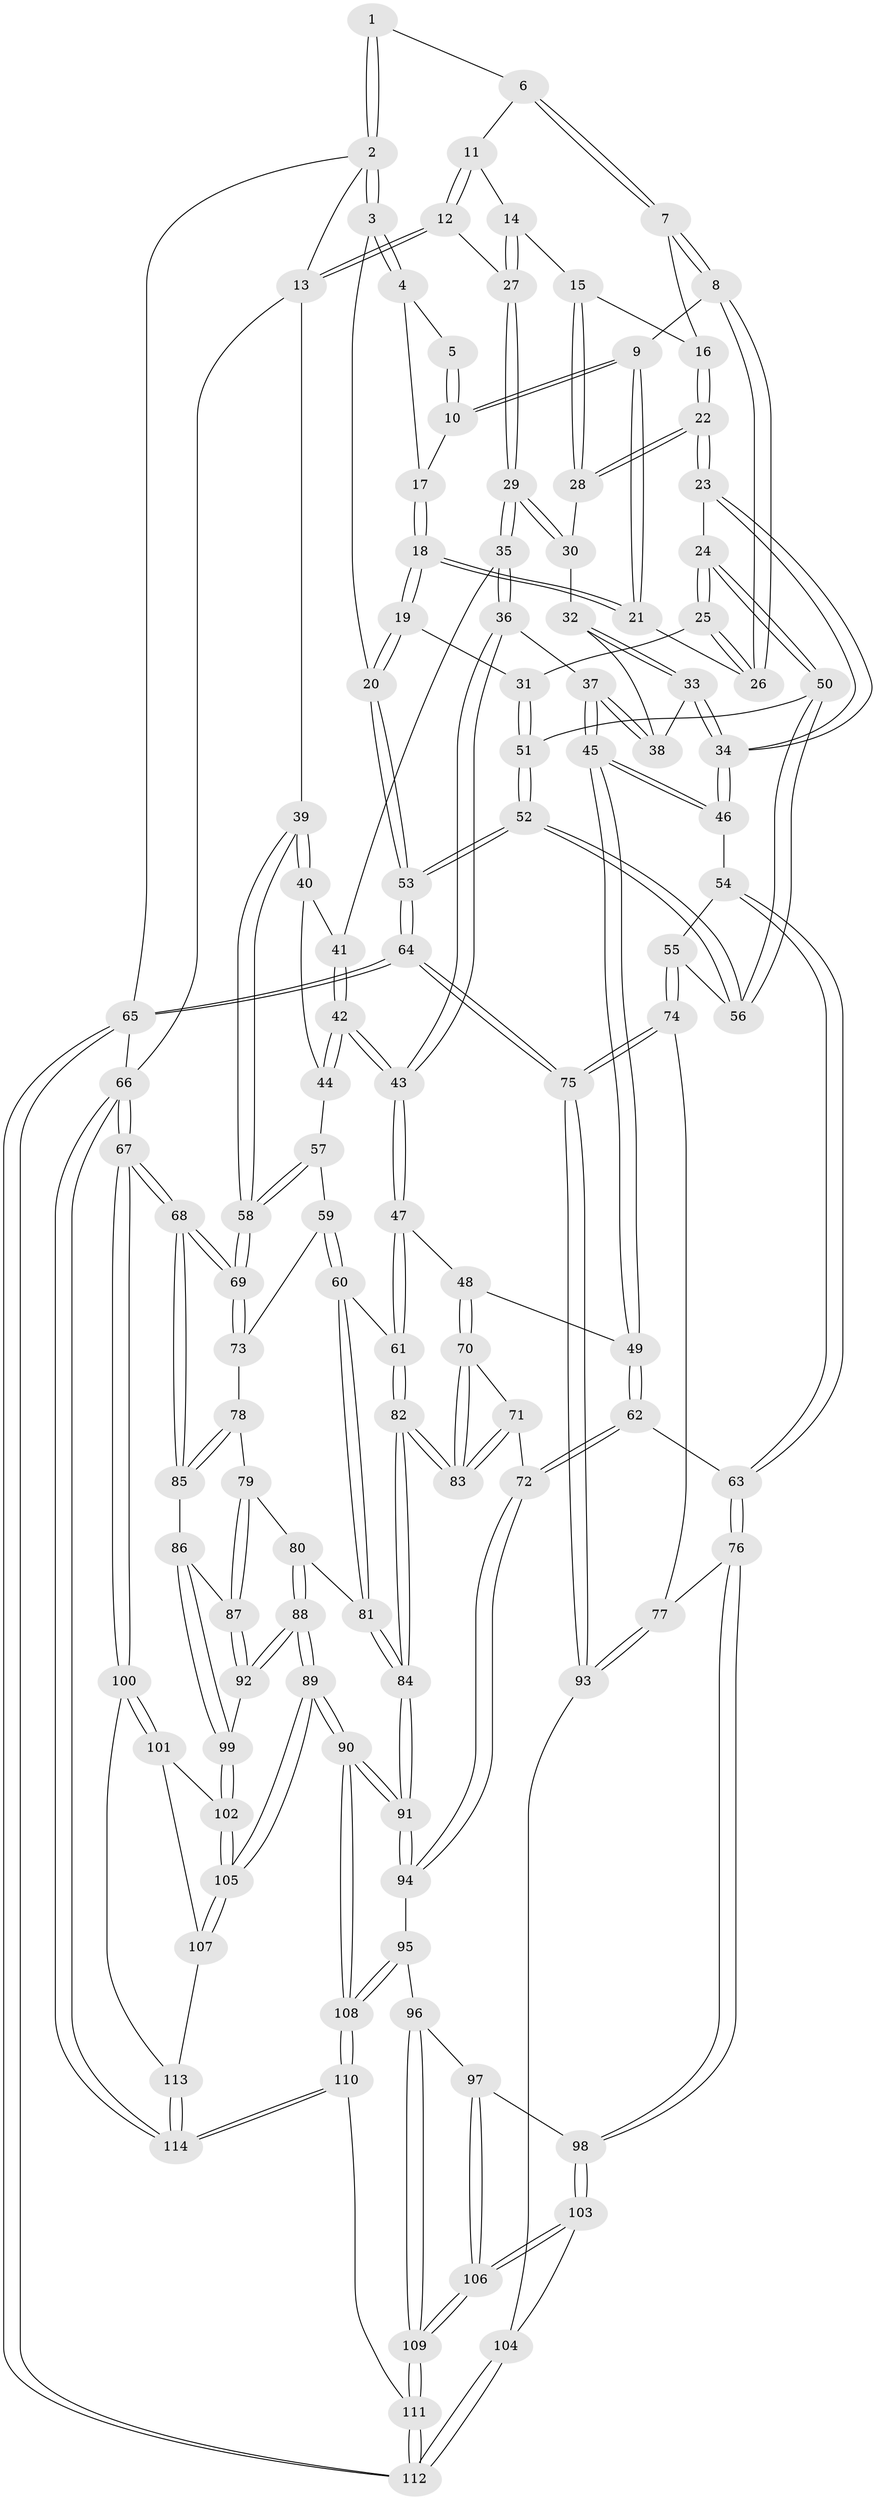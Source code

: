 // coarse degree distribution, {6: 0.11764705882352941, 3: 0.35294117647058826, 5: 0.3235294117647059, 4: 0.14705882352941177, 7: 0.029411764705882353, 2: 0.029411764705882353}
// Generated by graph-tools (version 1.1) at 2025/21/03/04/25 18:21:12]
// undirected, 114 vertices, 282 edges
graph export_dot {
graph [start="1"]
  node [color=gray90,style=filled];
  1 [pos="+0.13577140796374298+0"];
  2 [pos="+0+0"];
  3 [pos="+0+0.07213776459380952"];
  4 [pos="+0.07665429756413233+0.04381651029864341"];
  5 [pos="+0.1329620966457555+0"];
  6 [pos="+0.38853525381837783+0"];
  7 [pos="+0.25972419248512807+0.10435905866482253"];
  8 [pos="+0.24314537660812538+0.10947379483889998"];
  9 [pos="+0.2186181841379908+0.10059805492610095"];
  10 [pos="+0.20514537898925073+0.08827792239326235"];
  11 [pos="+0.4043018449421421+0"];
  12 [pos="+0.8338976720608025+0"];
  13 [pos="+1+0"];
  14 [pos="+0.42439371846046803+0.09448691653987121"];
  15 [pos="+0.4196473717657015+0.10470614339199033"];
  16 [pos="+0.2761772843949748+0.10983109161770445"];
  17 [pos="+0.08823801231222404+0.0821655691203396"];
  18 [pos="+0.03885772991553556+0.2054195055307429"];
  19 [pos="+0+0.2611278013840206"];
  20 [pos="+0+0.2636667933236858"];
  21 [pos="+0.1303633282487562+0.18017434950924885"];
  22 [pos="+0.3633545024609449+0.2547098253320187"];
  23 [pos="+0.3342863214007299+0.33555575228343837"];
  24 [pos="+0.31582755701967447+0.3307196277473881"];
  25 [pos="+0.25205623528753013+0.29137445786656924"];
  26 [pos="+0.23292354435481413+0.2211671597327051"];
  27 [pos="+0.7342493659675394+0.09034902188153776"];
  28 [pos="+0.425714639055263+0.16662750409369265"];
  29 [pos="+0.7309989359677745+0.12366402781239373"];
  30 [pos="+0.5470912920382752+0.22082937541368947"];
  31 [pos="+0.051615502372315276+0.30350239703459814"];
  32 [pos="+0.5442631698337193+0.228551701198055"];
  33 [pos="+0.4032372497131706+0.3202087836846823"];
  34 [pos="+0.3406270696702799+0.34332657300334346"];
  35 [pos="+0.7374724328128178+0.1437685583981092"];
  36 [pos="+0.6888205255397114+0.26988130506439534"];
  37 [pos="+0.5612303608556958+0.35514092251265744"];
  38 [pos="+0.5434047530960883+0.3124342841579183"];
  39 [pos="+1+0.12971939193430757"];
  40 [pos="+0.8785173039265163+0.28078717583615953"];
  41 [pos="+0.8066505241697145+0.22529320960087004"];
  42 [pos="+0.7490103930838347+0.4452457608335607"];
  43 [pos="+0.6799464363098138+0.49306717394391336"];
  44 [pos="+0.9077117368110974+0.3998233605195405"];
  45 [pos="+0.5503332309091601+0.47077804643513077"];
  46 [pos="+0.36879016612948556+0.4141600442397735"];
  47 [pos="+0.6755948098632505+0.499633995096528"];
  48 [pos="+0.5869315437700809+0.49106346942723"];
  49 [pos="+0.5623848445099863+0.482654554151373"];
  50 [pos="+0.13181560558285485+0.45338137012066904"];
  51 [pos="+0.11258791267291188+0.4383823853690317"];
  52 [pos="+0+0.5480823848220429"];
  53 [pos="+0+0.6038920725639302"];
  54 [pos="+0.35777958876212623+0.43558003697599074"];
  55 [pos="+0.17292053791139886+0.5378859884941208"];
  56 [pos="+0.16226817634808352+0.5224002356694852"];
  57 [pos="+0.9149478447508703+0.40675772310308167"];
  58 [pos="+1+0.5365482327436002"];
  59 [pos="+0.8284041952556114+0.5629596912518493"];
  60 [pos="+0.7404756802251689+0.555786273246881"];
  61 [pos="+0.6944655005020712+0.5278939606408084"];
  62 [pos="+0.4236261728766628+0.6655041242723112"];
  63 [pos="+0.34999350223930475+0.6467388628112397"];
  64 [pos="+0+0.7557344339238559"];
  65 [pos="+0+1"];
  66 [pos="+1+1"];
  67 [pos="+1+1"];
  68 [pos="+1+0.5621734143741163"];
  69 [pos="+1+0.5549465126517048"];
  70 [pos="+0.5659708034652859+0.6383248141978775"];
  71 [pos="+0.5250739523023918+0.6553333320559677"];
  72 [pos="+0.4373237243041037+0.681125146085539"];
  73 [pos="+0.8370581587919665+0.5680011547874225"];
  74 [pos="+0.17323977214640573+0.5502429118448098"];
  75 [pos="+0+0.7495098345849962"];
  76 [pos="+0.2867442601586164+0.6737781199341327"];
  77 [pos="+0.251223202573622+0.6568738480234837"];
  78 [pos="+0.8680146272326347+0.6550530214955815"];
  79 [pos="+0.8222579070892504+0.6889220816326356"];
  80 [pos="+0.7940334124572395+0.6872617302957884"];
  81 [pos="+0.7737830847290372+0.6697812441202513"];
  82 [pos="+0.6333402475270228+0.7542165914846339"];
  83 [pos="+0.6086840712171275+0.7141479283468223"];
  84 [pos="+0.6334696276592602+0.7659763970219936"];
  85 [pos="+0.9584716413999516+0.6851487513529115"];
  86 [pos="+0.9327948825800183+0.728243616935252"];
  87 [pos="+0.841084218573171+0.7206128682165982"];
  88 [pos="+0.7546445693335606+0.8430385940625448"];
  89 [pos="+0.7331550538422872+0.8736317020003067"];
  90 [pos="+0.6458941988162752+0.8958450380456778"];
  91 [pos="+0.6181059455070862+0.8342534858240422"];
  92 [pos="+0.8352932685485279+0.7755889327584201"];
  93 [pos="+0.0029375967995606445+0.7690334906923899"];
  94 [pos="+0.4806047750399882+0.7588983939134192"];
  95 [pos="+0.3823707909483102+0.8340367773756737"];
  96 [pos="+0.3732239437486378+0.835972503424371"];
  97 [pos="+0.3076750983472774+0.7828844725471178"];
  98 [pos="+0.279789747583806+0.738516437021543"];
  99 [pos="+0.9222852445560201+0.7652681778208477"];
  100 [pos="+1+1"];
  101 [pos="+0.9366059586417231+0.8094985115982669"];
  102 [pos="+0.9235508746967181+0.7704487176123094"];
  103 [pos="+0.17658779231423097+0.8376531516790433"];
  104 [pos="+0.05109817427294781+0.7939252488299265"];
  105 [pos="+0.7717100767914987+0.8828822126223869"];
  106 [pos="+0.24459846533087187+0.9660928167617544"];
  107 [pos="+0.8068564287212916+0.892820007299616"];
  108 [pos="+0.5851711125714881+1"];
  109 [pos="+0.26969473681107037+1"];
  110 [pos="+0.5568752081044092+1"];
  111 [pos="+0.2786441300285657+1"];
  112 [pos="+0.2506599061644262+1"];
  113 [pos="+0.807263733965067+0.8930779547659815"];
  114 [pos="+1+1"];
  1 -- 2;
  1 -- 2;
  1 -- 6;
  2 -- 3;
  2 -- 3;
  2 -- 13;
  2 -- 65;
  3 -- 4;
  3 -- 4;
  3 -- 20;
  4 -- 5;
  4 -- 17;
  5 -- 10;
  5 -- 10;
  6 -- 7;
  6 -- 7;
  6 -- 11;
  7 -- 8;
  7 -- 8;
  7 -- 16;
  8 -- 9;
  8 -- 26;
  8 -- 26;
  9 -- 10;
  9 -- 10;
  9 -- 21;
  9 -- 21;
  10 -- 17;
  11 -- 12;
  11 -- 12;
  11 -- 14;
  12 -- 13;
  12 -- 13;
  12 -- 27;
  13 -- 39;
  13 -- 66;
  14 -- 15;
  14 -- 27;
  14 -- 27;
  15 -- 16;
  15 -- 28;
  15 -- 28;
  16 -- 22;
  16 -- 22;
  17 -- 18;
  17 -- 18;
  18 -- 19;
  18 -- 19;
  18 -- 21;
  18 -- 21;
  19 -- 20;
  19 -- 20;
  19 -- 31;
  20 -- 53;
  20 -- 53;
  21 -- 26;
  22 -- 23;
  22 -- 23;
  22 -- 28;
  22 -- 28;
  23 -- 24;
  23 -- 34;
  23 -- 34;
  24 -- 25;
  24 -- 25;
  24 -- 50;
  24 -- 50;
  25 -- 26;
  25 -- 26;
  25 -- 31;
  27 -- 29;
  27 -- 29;
  28 -- 30;
  29 -- 30;
  29 -- 30;
  29 -- 35;
  29 -- 35;
  30 -- 32;
  31 -- 51;
  31 -- 51;
  32 -- 33;
  32 -- 33;
  32 -- 38;
  33 -- 34;
  33 -- 34;
  33 -- 38;
  34 -- 46;
  34 -- 46;
  35 -- 36;
  35 -- 36;
  35 -- 41;
  36 -- 37;
  36 -- 43;
  36 -- 43;
  37 -- 38;
  37 -- 38;
  37 -- 45;
  37 -- 45;
  39 -- 40;
  39 -- 40;
  39 -- 58;
  39 -- 58;
  40 -- 41;
  40 -- 44;
  41 -- 42;
  41 -- 42;
  42 -- 43;
  42 -- 43;
  42 -- 44;
  42 -- 44;
  43 -- 47;
  43 -- 47;
  44 -- 57;
  45 -- 46;
  45 -- 46;
  45 -- 49;
  45 -- 49;
  46 -- 54;
  47 -- 48;
  47 -- 61;
  47 -- 61;
  48 -- 49;
  48 -- 70;
  48 -- 70;
  49 -- 62;
  49 -- 62;
  50 -- 51;
  50 -- 56;
  50 -- 56;
  51 -- 52;
  51 -- 52;
  52 -- 53;
  52 -- 53;
  52 -- 56;
  52 -- 56;
  53 -- 64;
  53 -- 64;
  54 -- 55;
  54 -- 63;
  54 -- 63;
  55 -- 56;
  55 -- 74;
  55 -- 74;
  57 -- 58;
  57 -- 58;
  57 -- 59;
  58 -- 69;
  58 -- 69;
  59 -- 60;
  59 -- 60;
  59 -- 73;
  60 -- 61;
  60 -- 81;
  60 -- 81;
  61 -- 82;
  61 -- 82;
  62 -- 63;
  62 -- 72;
  62 -- 72;
  63 -- 76;
  63 -- 76;
  64 -- 65;
  64 -- 65;
  64 -- 75;
  64 -- 75;
  65 -- 112;
  65 -- 112;
  65 -- 66;
  66 -- 67;
  66 -- 67;
  66 -- 114;
  66 -- 114;
  67 -- 68;
  67 -- 68;
  67 -- 100;
  67 -- 100;
  68 -- 69;
  68 -- 69;
  68 -- 85;
  68 -- 85;
  69 -- 73;
  69 -- 73;
  70 -- 71;
  70 -- 83;
  70 -- 83;
  71 -- 72;
  71 -- 83;
  71 -- 83;
  72 -- 94;
  72 -- 94;
  73 -- 78;
  74 -- 75;
  74 -- 75;
  74 -- 77;
  75 -- 93;
  75 -- 93;
  76 -- 77;
  76 -- 98;
  76 -- 98;
  77 -- 93;
  77 -- 93;
  78 -- 79;
  78 -- 85;
  78 -- 85;
  79 -- 80;
  79 -- 87;
  79 -- 87;
  80 -- 81;
  80 -- 88;
  80 -- 88;
  81 -- 84;
  81 -- 84;
  82 -- 83;
  82 -- 83;
  82 -- 84;
  82 -- 84;
  84 -- 91;
  84 -- 91;
  85 -- 86;
  86 -- 87;
  86 -- 99;
  86 -- 99;
  87 -- 92;
  87 -- 92;
  88 -- 89;
  88 -- 89;
  88 -- 92;
  88 -- 92;
  89 -- 90;
  89 -- 90;
  89 -- 105;
  89 -- 105;
  90 -- 91;
  90 -- 91;
  90 -- 108;
  90 -- 108;
  91 -- 94;
  91 -- 94;
  92 -- 99;
  93 -- 104;
  94 -- 95;
  95 -- 96;
  95 -- 108;
  95 -- 108;
  96 -- 97;
  96 -- 109;
  96 -- 109;
  97 -- 98;
  97 -- 106;
  97 -- 106;
  98 -- 103;
  98 -- 103;
  99 -- 102;
  99 -- 102;
  100 -- 101;
  100 -- 101;
  100 -- 113;
  101 -- 102;
  101 -- 107;
  102 -- 105;
  102 -- 105;
  103 -- 104;
  103 -- 106;
  103 -- 106;
  104 -- 112;
  104 -- 112;
  105 -- 107;
  105 -- 107;
  106 -- 109;
  106 -- 109;
  107 -- 113;
  108 -- 110;
  108 -- 110;
  109 -- 111;
  109 -- 111;
  110 -- 111;
  110 -- 114;
  110 -- 114;
  111 -- 112;
  111 -- 112;
  113 -- 114;
  113 -- 114;
}
